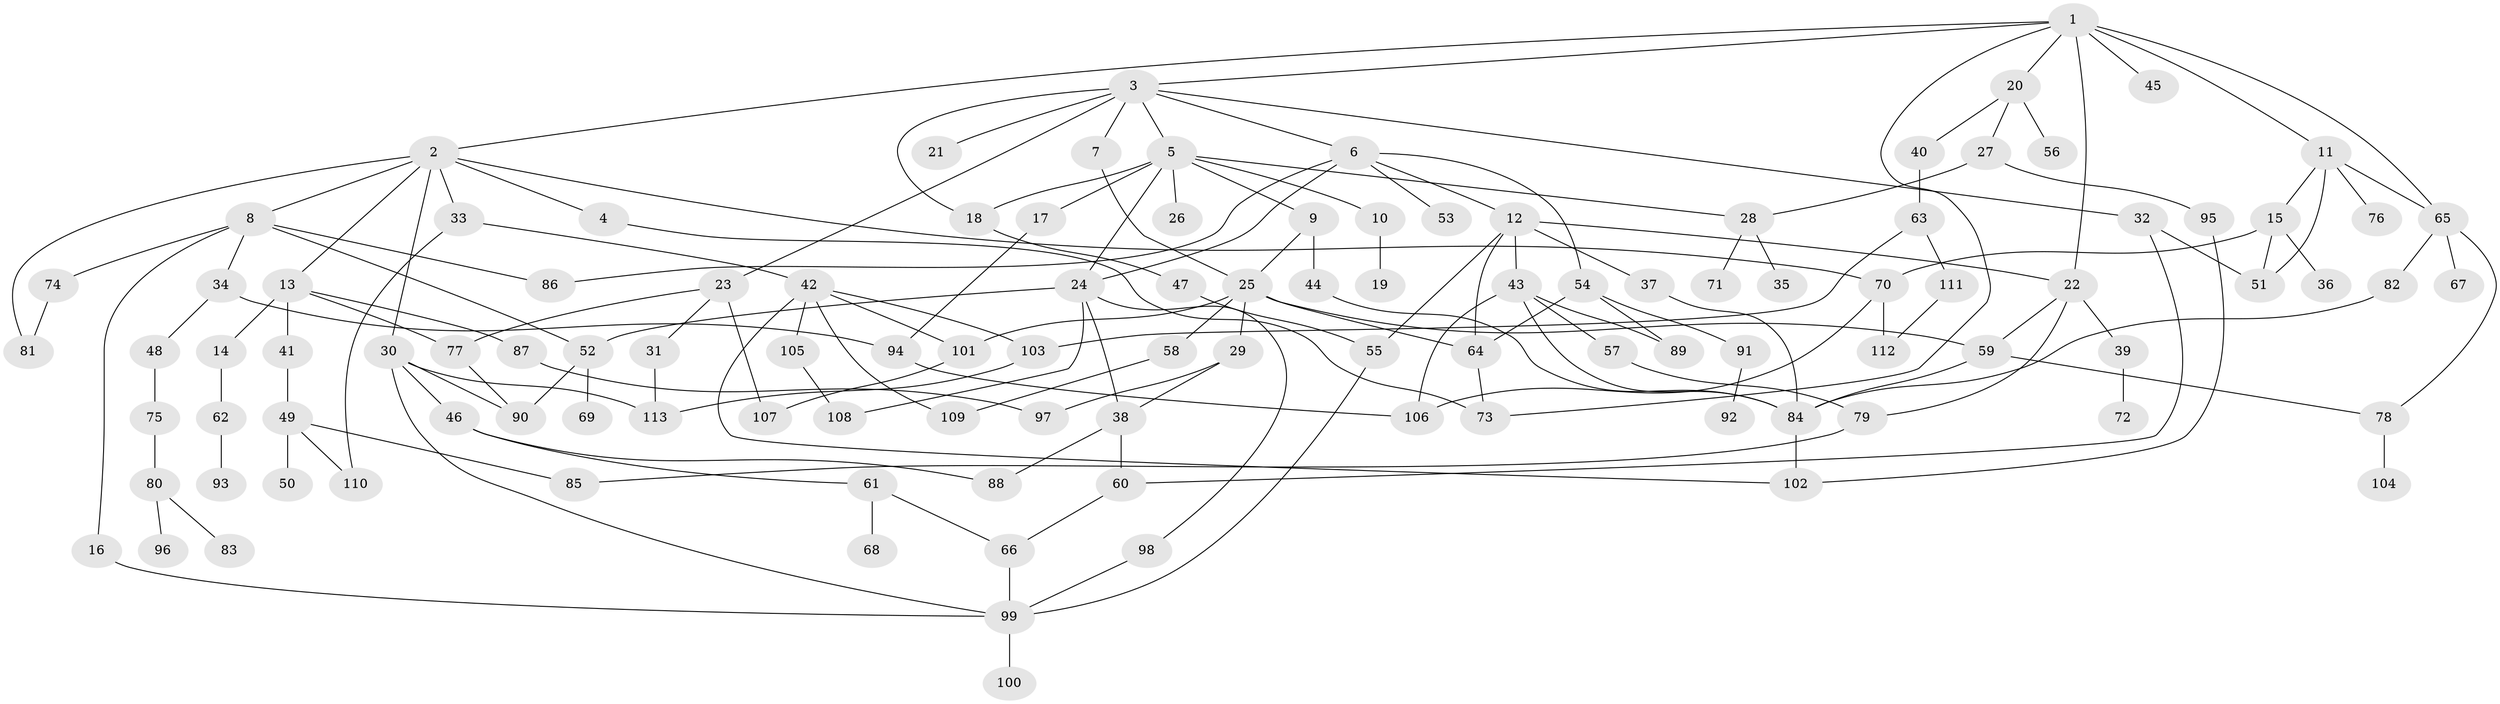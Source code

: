 // coarse degree distribution, {1: 0.08771929824561403, 7: 0.10526315789473684, 6: 0.07017543859649122, 3: 0.3333333333333333, 9: 0.03508771929824561, 5: 0.10526315789473684, 2: 0.22807017543859648, 4: 0.03508771929824561}
// Generated by graph-tools (version 1.1) at 2025/35/03/04/25 23:35:59]
// undirected, 113 vertices, 164 edges
graph export_dot {
  node [color=gray90,style=filled];
  1;
  2;
  3;
  4;
  5;
  6;
  7;
  8;
  9;
  10;
  11;
  12;
  13;
  14;
  15;
  16;
  17;
  18;
  19;
  20;
  21;
  22;
  23;
  24;
  25;
  26;
  27;
  28;
  29;
  30;
  31;
  32;
  33;
  34;
  35;
  36;
  37;
  38;
  39;
  40;
  41;
  42;
  43;
  44;
  45;
  46;
  47;
  48;
  49;
  50;
  51;
  52;
  53;
  54;
  55;
  56;
  57;
  58;
  59;
  60;
  61;
  62;
  63;
  64;
  65;
  66;
  67;
  68;
  69;
  70;
  71;
  72;
  73;
  74;
  75;
  76;
  77;
  78;
  79;
  80;
  81;
  82;
  83;
  84;
  85;
  86;
  87;
  88;
  89;
  90;
  91;
  92;
  93;
  94;
  95;
  96;
  97;
  98;
  99;
  100;
  101;
  102;
  103;
  104;
  105;
  106;
  107;
  108;
  109;
  110;
  111;
  112;
  113;
  1 -- 2;
  1 -- 3;
  1 -- 11;
  1 -- 20;
  1 -- 22;
  1 -- 45;
  1 -- 65;
  1 -- 73;
  2 -- 4;
  2 -- 8;
  2 -- 13;
  2 -- 30;
  2 -- 33;
  2 -- 70;
  2 -- 81;
  3 -- 5;
  3 -- 6;
  3 -- 7;
  3 -- 21;
  3 -- 23;
  3 -- 32;
  3 -- 18;
  4 -- 73;
  5 -- 9;
  5 -- 10;
  5 -- 17;
  5 -- 18;
  5 -- 26;
  5 -- 28;
  5 -- 24;
  6 -- 12;
  6 -- 24;
  6 -- 53;
  6 -- 54;
  6 -- 86;
  7 -- 25;
  8 -- 16;
  8 -- 34;
  8 -- 52;
  8 -- 74;
  8 -- 86;
  9 -- 25;
  9 -- 44;
  10 -- 19;
  11 -- 15;
  11 -- 76;
  11 -- 51;
  11 -- 65;
  12 -- 37;
  12 -- 43;
  12 -- 55;
  12 -- 64;
  12 -- 22;
  13 -- 14;
  13 -- 41;
  13 -- 77;
  13 -- 87;
  14 -- 62;
  15 -- 36;
  15 -- 51;
  15 -- 70;
  16 -- 99;
  17 -- 94;
  18 -- 47;
  20 -- 27;
  20 -- 40;
  20 -- 56;
  22 -- 39;
  22 -- 79;
  22 -- 59;
  23 -- 31;
  23 -- 107;
  23 -- 77;
  24 -- 98;
  24 -- 108;
  24 -- 38;
  24 -- 52;
  25 -- 29;
  25 -- 58;
  25 -- 59;
  25 -- 101;
  25 -- 64;
  27 -- 95;
  27 -- 28;
  28 -- 35;
  28 -- 71;
  29 -- 38;
  29 -- 97;
  30 -- 46;
  30 -- 113;
  30 -- 99;
  30 -- 90;
  31 -- 113;
  32 -- 60;
  32 -- 51;
  33 -- 42;
  33 -- 110;
  34 -- 48;
  34 -- 94;
  37 -- 84;
  38 -- 88;
  38 -- 60;
  39 -- 72;
  40 -- 63;
  41 -- 49;
  42 -- 101;
  42 -- 102;
  42 -- 105;
  42 -- 109;
  42 -- 103;
  43 -- 57;
  43 -- 89;
  43 -- 106;
  43 -- 84;
  44 -- 84;
  46 -- 61;
  46 -- 88;
  47 -- 55;
  48 -- 75;
  49 -- 50;
  49 -- 85;
  49 -- 110;
  52 -- 69;
  52 -- 90;
  54 -- 64;
  54 -- 91;
  54 -- 89;
  55 -- 99;
  57 -- 79;
  58 -- 109;
  59 -- 84;
  59 -- 78;
  60 -- 66;
  61 -- 68;
  61 -- 66;
  62 -- 93;
  63 -- 103;
  63 -- 111;
  64 -- 73;
  65 -- 67;
  65 -- 78;
  65 -- 82;
  66 -- 99;
  70 -- 112;
  70 -- 106;
  74 -- 81;
  75 -- 80;
  77 -- 90;
  78 -- 104;
  79 -- 85;
  80 -- 83;
  80 -- 96;
  82 -- 84;
  84 -- 102;
  87 -- 97;
  91 -- 92;
  94 -- 106;
  95 -- 102;
  98 -- 99;
  99 -- 100;
  101 -- 107;
  103 -- 113;
  105 -- 108;
  111 -- 112;
}
